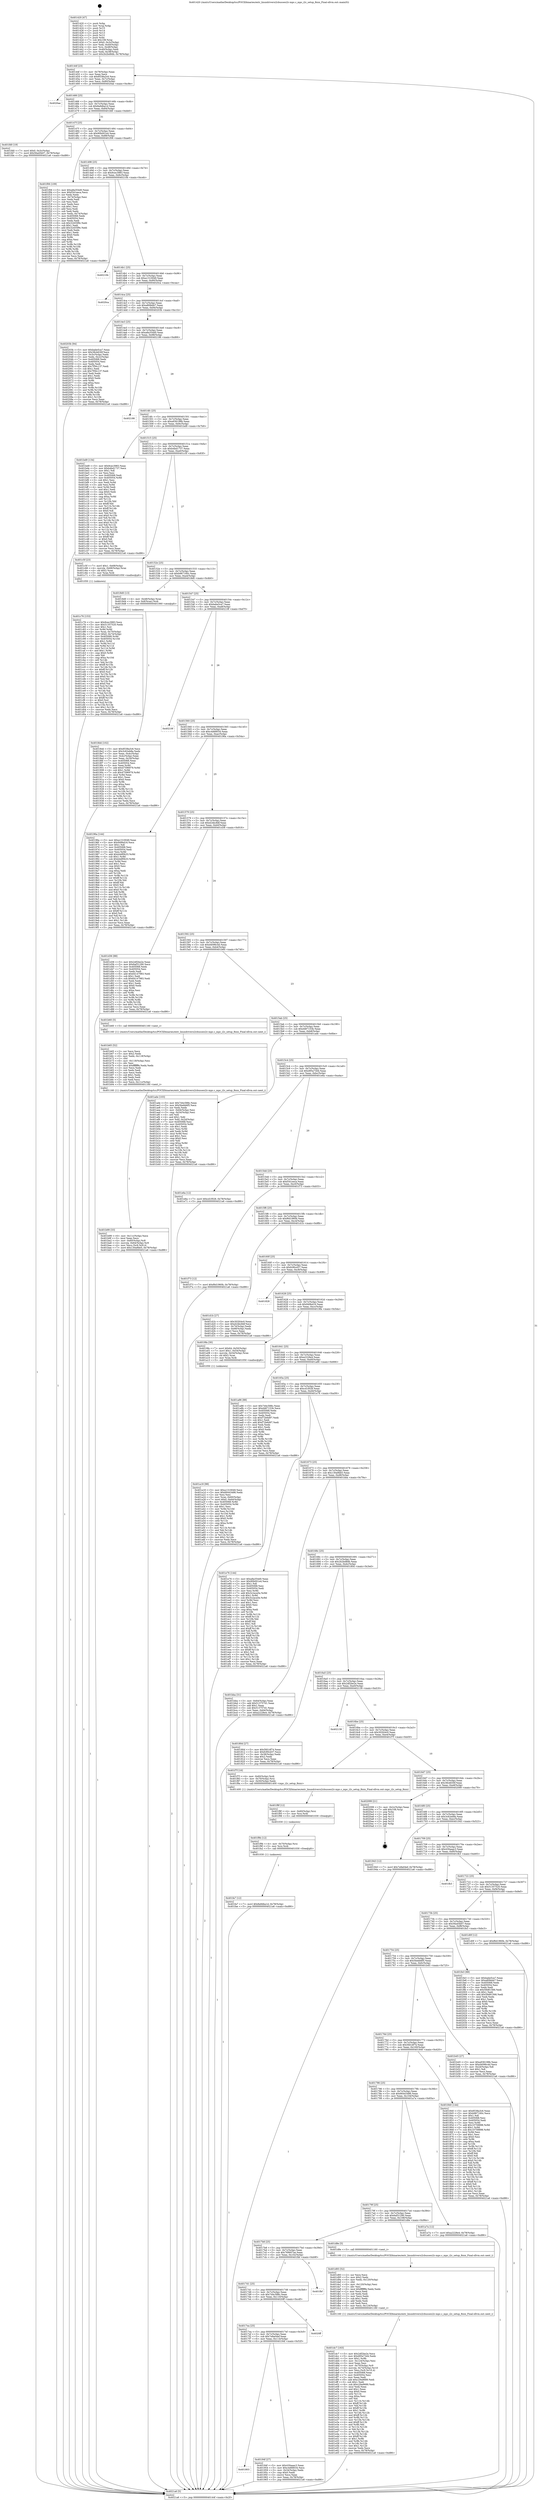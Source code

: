 digraph "0x401420" {
  label = "0x401420 (/mnt/c/Users/mathe/Desktop/tcc/POCII/binaries/extr_linuxdriversi2cbussesi2c-mpc.c_mpc_i2c_setup_8xxx_Final-ollvm.out::main(0))"
  labelloc = "t"
  node[shape=record]

  Entry [label="",width=0.3,height=0.3,shape=circle,fillcolor=black,style=filled]
  "0x40144f" [label="{
     0x40144f [23]\l
     | [instrs]\l
     &nbsp;&nbsp;0x40144f \<+3\>: mov -0x78(%rbp),%eax\l
     &nbsp;&nbsp;0x401452 \<+2\>: mov %eax,%ecx\l
     &nbsp;&nbsp;0x401454 \<+6\>: sub $0x8538a3c6,%ecx\l
     &nbsp;&nbsp;0x40145a \<+3\>: mov %eax,-0x7c(%rbp)\l
     &nbsp;&nbsp;0x40145d \<+3\>: mov %ecx,-0x80(%rbp)\l
     &nbsp;&nbsp;0x401460 \<+6\>: je 00000000004020ae \<main+0xc8e\>\l
  }"]
  "0x4020ae" [label="{
     0x4020ae\l
  }", style=dashed]
  "0x401466" [label="{
     0x401466 [25]\l
     | [instrs]\l
     &nbsp;&nbsp;0x401466 \<+5\>: jmp 000000000040146b \<main+0x4b\>\l
     &nbsp;&nbsp;0x40146b \<+3\>: mov -0x7c(%rbp),%eax\l
     &nbsp;&nbsp;0x40146e \<+5\>: sub $0x8a9dba1d,%eax\l
     &nbsp;&nbsp;0x401473 \<+6\>: mov %eax,-0x84(%rbp)\l
     &nbsp;&nbsp;0x401479 \<+6\>: je 0000000000401fd0 \<main+0xbb0\>\l
  }"]
  Exit [label="",width=0.3,height=0.3,shape=circle,fillcolor=black,style=filled,peripheries=2]
  "0x401fd0" [label="{
     0x401fd0 [19]\l
     | [instrs]\l
     &nbsp;&nbsp;0x401fd0 \<+7\>: movl $0x0,-0x3c(%rbp)\l
     &nbsp;&nbsp;0x401fd7 \<+7\>: movl $0x56a45b07,-0x78(%rbp)\l
     &nbsp;&nbsp;0x401fde \<+5\>: jmp 00000000004021a6 \<main+0xd86\>\l
  }"]
  "0x40147f" [label="{
     0x40147f [25]\l
     | [instrs]\l
     &nbsp;&nbsp;0x40147f \<+5\>: jmp 0000000000401484 \<main+0x64\>\l
     &nbsp;&nbsp;0x401484 \<+3\>: mov -0x7c(%rbp),%eax\l
     &nbsp;&nbsp;0x401487 \<+5\>: sub $0x90b001e4,%eax\l
     &nbsp;&nbsp;0x40148c \<+6\>: mov %eax,-0x88(%rbp)\l
     &nbsp;&nbsp;0x401492 \<+6\>: je 0000000000401f06 \<main+0xae6\>\l
  }"]
  "0x401fa7" [label="{
     0x401fa7 [12]\l
     | [instrs]\l
     &nbsp;&nbsp;0x401fa7 \<+7\>: movl $0x8a9dba1d,-0x78(%rbp)\l
     &nbsp;&nbsp;0x401fae \<+5\>: jmp 00000000004021a6 \<main+0xd86\>\l
  }"]
  "0x401f06" [label="{
     0x401f06 [109]\l
     | [instrs]\l
     &nbsp;&nbsp;0x401f06 \<+5\>: mov $0xa8a354d0,%eax\l
     &nbsp;&nbsp;0x401f0b \<+5\>: mov $0xf341eeca,%ecx\l
     &nbsp;&nbsp;0x401f10 \<+2\>: xor %edx,%edx\l
     &nbsp;&nbsp;0x401f12 \<+3\>: mov -0x74(%rbp),%esi\l
     &nbsp;&nbsp;0x401f15 \<+2\>: mov %edx,%edi\l
     &nbsp;&nbsp;0x401f17 \<+2\>: sub %esi,%edi\l
     &nbsp;&nbsp;0x401f19 \<+2\>: mov %edx,%esi\l
     &nbsp;&nbsp;0x401f1b \<+3\>: sub $0x1,%esi\l
     &nbsp;&nbsp;0x401f1e \<+2\>: add %esi,%edi\l
     &nbsp;&nbsp;0x401f20 \<+2\>: sub %edi,%edx\l
     &nbsp;&nbsp;0x401f22 \<+3\>: mov %edx,-0x74(%rbp)\l
     &nbsp;&nbsp;0x401f25 \<+7\>: mov 0x405068,%edx\l
     &nbsp;&nbsp;0x401f2c \<+7\>: mov 0x405054,%esi\l
     &nbsp;&nbsp;0x401f33 \<+2\>: mov %edx,%edi\l
     &nbsp;&nbsp;0x401f35 \<+6\>: sub $0x32455f9c,%edi\l
     &nbsp;&nbsp;0x401f3b \<+3\>: sub $0x1,%edi\l
     &nbsp;&nbsp;0x401f3e \<+6\>: add $0x32455f9c,%edi\l
     &nbsp;&nbsp;0x401f44 \<+3\>: imul %edi,%edx\l
     &nbsp;&nbsp;0x401f47 \<+3\>: and $0x1,%edx\l
     &nbsp;&nbsp;0x401f4a \<+3\>: cmp $0x0,%edx\l
     &nbsp;&nbsp;0x401f4d \<+4\>: sete %r8b\l
     &nbsp;&nbsp;0x401f51 \<+3\>: cmp $0xa,%esi\l
     &nbsp;&nbsp;0x401f54 \<+4\>: setl %r9b\l
     &nbsp;&nbsp;0x401f58 \<+3\>: mov %r8b,%r10b\l
     &nbsp;&nbsp;0x401f5b \<+3\>: and %r9b,%r10b\l
     &nbsp;&nbsp;0x401f5e \<+3\>: xor %r9b,%r8b\l
     &nbsp;&nbsp;0x401f61 \<+3\>: or %r8b,%r10b\l
     &nbsp;&nbsp;0x401f64 \<+4\>: test $0x1,%r10b\l
     &nbsp;&nbsp;0x401f68 \<+3\>: cmovne %ecx,%eax\l
     &nbsp;&nbsp;0x401f6b \<+3\>: mov %eax,-0x78(%rbp)\l
     &nbsp;&nbsp;0x401f6e \<+5\>: jmp 00000000004021a6 \<main+0xd86\>\l
  }"]
  "0x401498" [label="{
     0x401498 [25]\l
     | [instrs]\l
     &nbsp;&nbsp;0x401498 \<+5\>: jmp 000000000040149d \<main+0x7d\>\l
     &nbsp;&nbsp;0x40149d \<+3\>: mov -0x7c(%rbp),%eax\l
     &nbsp;&nbsp;0x4014a0 \<+5\>: sub $0x9cec3983,%eax\l
     &nbsp;&nbsp;0x4014a5 \<+6\>: mov %eax,-0x8c(%rbp)\l
     &nbsp;&nbsp;0x4014ab \<+6\>: je 000000000040210b \<main+0xceb\>\l
  }"]
  "0x401f9b" [label="{
     0x401f9b [12]\l
     | [instrs]\l
     &nbsp;&nbsp;0x401f9b \<+4\>: mov -0x70(%rbp),%rsi\l
     &nbsp;&nbsp;0x401f9f \<+3\>: mov %rsi,%rdi\l
     &nbsp;&nbsp;0x401fa2 \<+5\>: call 0000000000401030 \<free@plt\>\l
     | [calls]\l
     &nbsp;&nbsp;0x401030 \{1\} (unknown)\l
  }"]
  "0x40210b" [label="{
     0x40210b\l
  }", style=dashed]
  "0x4014b1" [label="{
     0x4014b1 [25]\l
     | [instrs]\l
     &nbsp;&nbsp;0x4014b1 \<+5\>: jmp 00000000004014b6 \<main+0x96\>\l
     &nbsp;&nbsp;0x4014b6 \<+3\>: mov -0x7c(%rbp),%eax\l
     &nbsp;&nbsp;0x4014b9 \<+5\>: sub $0xa1310049,%eax\l
     &nbsp;&nbsp;0x4014be \<+6\>: mov %eax,-0x90(%rbp)\l
     &nbsp;&nbsp;0x4014c4 \<+6\>: je 00000000004020ca \<main+0xcaa\>\l
  }"]
  "0x401f8f" [label="{
     0x401f8f [12]\l
     | [instrs]\l
     &nbsp;&nbsp;0x401f8f \<+4\>: mov -0x60(%rbp),%rsi\l
     &nbsp;&nbsp;0x401f93 \<+3\>: mov %rsi,%rdi\l
     &nbsp;&nbsp;0x401f96 \<+5\>: call 0000000000401030 \<free@plt\>\l
     | [calls]\l
     &nbsp;&nbsp;0x401030 \{1\} (unknown)\l
  }"]
  "0x4020ca" [label="{
     0x4020ca\l
  }", style=dashed]
  "0x4014ca" [label="{
     0x4014ca [25]\l
     | [instrs]\l
     &nbsp;&nbsp;0x4014ca \<+5\>: jmp 00000000004014cf \<main+0xaf\>\l
     &nbsp;&nbsp;0x4014cf \<+3\>: mov -0x7c(%rbp),%eax\l
     &nbsp;&nbsp;0x4014d2 \<+5\>: sub $0xa80febb7,%eax\l
     &nbsp;&nbsp;0x4014d7 \<+6\>: mov %eax,-0x94(%rbp)\l
     &nbsp;&nbsp;0x4014dd \<+6\>: je 000000000040203b \<main+0xc1b\>\l
  }"]
  "0x401dc7" [label="{
     0x401dc7 [163]\l
     | [instrs]\l
     &nbsp;&nbsp;0x401dc7 \<+5\>: mov $0x2df2be2e,%ecx\l
     &nbsp;&nbsp;0x401dcc \<+5\>: mov $0xd95a73d4,%edx\l
     &nbsp;&nbsp;0x401dd1 \<+3\>: mov $0x1,%r8b\l
     &nbsp;&nbsp;0x401dd4 \<+6\>: mov -0x124(%rbp),%esi\l
     &nbsp;&nbsp;0x401dda \<+3\>: imul %eax,%esi\l
     &nbsp;&nbsp;0x401ddd \<+4\>: mov -0x70(%rbp),%r9\l
     &nbsp;&nbsp;0x401de1 \<+4\>: movslq -0x74(%rbp),%r10\l
     &nbsp;&nbsp;0x401de5 \<+4\>: mov %esi,(%r9,%r10,4)\l
     &nbsp;&nbsp;0x401de9 \<+7\>: mov 0x405068,%eax\l
     &nbsp;&nbsp;0x401df0 \<+7\>: mov 0x405054,%esi\l
     &nbsp;&nbsp;0x401df7 \<+2\>: mov %eax,%edi\l
     &nbsp;&nbsp;0x401df9 \<+6\>: add $0xc29a9689,%edi\l
     &nbsp;&nbsp;0x401dff \<+3\>: sub $0x1,%edi\l
     &nbsp;&nbsp;0x401e02 \<+6\>: sub $0xc29a9689,%edi\l
     &nbsp;&nbsp;0x401e08 \<+3\>: imul %edi,%eax\l
     &nbsp;&nbsp;0x401e0b \<+3\>: and $0x1,%eax\l
     &nbsp;&nbsp;0x401e0e \<+3\>: cmp $0x0,%eax\l
     &nbsp;&nbsp;0x401e11 \<+4\>: sete %r11b\l
     &nbsp;&nbsp;0x401e15 \<+3\>: cmp $0xa,%esi\l
     &nbsp;&nbsp;0x401e18 \<+3\>: setl %bl\l
     &nbsp;&nbsp;0x401e1b \<+3\>: mov %r11b,%r14b\l
     &nbsp;&nbsp;0x401e1e \<+4\>: xor $0xff,%r14b\l
     &nbsp;&nbsp;0x401e22 \<+3\>: mov %bl,%r15b\l
     &nbsp;&nbsp;0x401e25 \<+4\>: xor $0xff,%r15b\l
     &nbsp;&nbsp;0x401e29 \<+4\>: xor $0x1,%r8b\l
     &nbsp;&nbsp;0x401e2d \<+3\>: mov %r14b,%r12b\l
     &nbsp;&nbsp;0x401e30 \<+4\>: and $0xff,%r12b\l
     &nbsp;&nbsp;0x401e34 \<+3\>: and %r8b,%r11b\l
     &nbsp;&nbsp;0x401e37 \<+3\>: mov %r15b,%r13b\l
     &nbsp;&nbsp;0x401e3a \<+4\>: and $0xff,%r13b\l
     &nbsp;&nbsp;0x401e3e \<+3\>: and %r8b,%bl\l
     &nbsp;&nbsp;0x401e41 \<+3\>: or %r11b,%r12b\l
     &nbsp;&nbsp;0x401e44 \<+3\>: or %bl,%r13b\l
     &nbsp;&nbsp;0x401e47 \<+3\>: xor %r13b,%r12b\l
     &nbsp;&nbsp;0x401e4a \<+3\>: or %r15b,%r14b\l
     &nbsp;&nbsp;0x401e4d \<+4\>: xor $0xff,%r14b\l
     &nbsp;&nbsp;0x401e51 \<+4\>: or $0x1,%r8b\l
     &nbsp;&nbsp;0x401e55 \<+3\>: and %r8b,%r14b\l
     &nbsp;&nbsp;0x401e58 \<+3\>: or %r14b,%r12b\l
     &nbsp;&nbsp;0x401e5b \<+4\>: test $0x1,%r12b\l
     &nbsp;&nbsp;0x401e5f \<+3\>: cmovne %edx,%ecx\l
     &nbsp;&nbsp;0x401e62 \<+3\>: mov %ecx,-0x78(%rbp)\l
     &nbsp;&nbsp;0x401e65 \<+5\>: jmp 00000000004021a6 \<main+0xd86\>\l
  }"]
  "0x40203b" [label="{
     0x40203b [94]\l
     | [instrs]\l
     &nbsp;&nbsp;0x40203b \<+5\>: mov $0xbabe5ca7,%eax\l
     &nbsp;&nbsp;0x402040 \<+5\>: mov $0x38cb630f,%ecx\l
     &nbsp;&nbsp;0x402045 \<+3\>: mov -0x3c(%rbp),%edx\l
     &nbsp;&nbsp;0x402048 \<+3\>: mov %edx,-0x2c(%rbp)\l
     &nbsp;&nbsp;0x40204b \<+7\>: mov 0x405068,%edx\l
     &nbsp;&nbsp;0x402052 \<+7\>: mov 0x405054,%esi\l
     &nbsp;&nbsp;0x402059 \<+2\>: mov %edx,%edi\l
     &nbsp;&nbsp;0x40205b \<+6\>: add $0x7f56c137,%edi\l
     &nbsp;&nbsp;0x402061 \<+3\>: sub $0x1,%edi\l
     &nbsp;&nbsp;0x402064 \<+6\>: sub $0x7f56c137,%edi\l
     &nbsp;&nbsp;0x40206a \<+3\>: imul %edi,%edx\l
     &nbsp;&nbsp;0x40206d \<+3\>: and $0x1,%edx\l
     &nbsp;&nbsp;0x402070 \<+3\>: cmp $0x0,%edx\l
     &nbsp;&nbsp;0x402073 \<+4\>: sete %r8b\l
     &nbsp;&nbsp;0x402077 \<+3\>: cmp $0xa,%esi\l
     &nbsp;&nbsp;0x40207a \<+4\>: setl %r9b\l
     &nbsp;&nbsp;0x40207e \<+3\>: mov %r8b,%r10b\l
     &nbsp;&nbsp;0x402081 \<+3\>: and %r9b,%r10b\l
     &nbsp;&nbsp;0x402084 \<+3\>: xor %r9b,%r8b\l
     &nbsp;&nbsp;0x402087 \<+3\>: or %r8b,%r10b\l
     &nbsp;&nbsp;0x40208a \<+4\>: test $0x1,%r10b\l
     &nbsp;&nbsp;0x40208e \<+3\>: cmovne %ecx,%eax\l
     &nbsp;&nbsp;0x402091 \<+3\>: mov %eax,-0x78(%rbp)\l
     &nbsp;&nbsp;0x402094 \<+5\>: jmp 00000000004021a6 \<main+0xd86\>\l
  }"]
  "0x4014e3" [label="{
     0x4014e3 [25]\l
     | [instrs]\l
     &nbsp;&nbsp;0x4014e3 \<+5\>: jmp 00000000004014e8 \<main+0xc8\>\l
     &nbsp;&nbsp;0x4014e8 \<+3\>: mov -0x7c(%rbp),%eax\l
     &nbsp;&nbsp;0x4014eb \<+5\>: sub $0xa8a354d0,%eax\l
     &nbsp;&nbsp;0x4014f0 \<+6\>: mov %eax,-0x98(%rbp)\l
     &nbsp;&nbsp;0x4014f6 \<+6\>: je 0000000000402186 \<main+0xd66\>\l
  }"]
  "0x401d93" [label="{
     0x401d93 [52]\l
     | [instrs]\l
     &nbsp;&nbsp;0x401d93 \<+2\>: xor %ecx,%ecx\l
     &nbsp;&nbsp;0x401d95 \<+5\>: mov $0x2,%edx\l
     &nbsp;&nbsp;0x401d9a \<+6\>: mov %edx,-0x120(%rbp)\l
     &nbsp;&nbsp;0x401da0 \<+1\>: cltd\l
     &nbsp;&nbsp;0x401da1 \<+6\>: mov -0x120(%rbp),%esi\l
     &nbsp;&nbsp;0x401da7 \<+2\>: idiv %esi\l
     &nbsp;&nbsp;0x401da9 \<+6\>: imul $0xfffffffe,%edx,%edx\l
     &nbsp;&nbsp;0x401daf \<+2\>: mov %ecx,%edi\l
     &nbsp;&nbsp;0x401db1 \<+2\>: sub %edx,%edi\l
     &nbsp;&nbsp;0x401db3 \<+2\>: mov %ecx,%edx\l
     &nbsp;&nbsp;0x401db5 \<+3\>: sub $0x1,%edx\l
     &nbsp;&nbsp;0x401db8 \<+2\>: add %edx,%edi\l
     &nbsp;&nbsp;0x401dba \<+2\>: sub %edi,%ecx\l
     &nbsp;&nbsp;0x401dbc \<+6\>: mov %ecx,-0x124(%rbp)\l
     &nbsp;&nbsp;0x401dc2 \<+5\>: call 0000000000401160 \<next_i\>\l
     | [calls]\l
     &nbsp;&nbsp;0x401160 \{1\} (/mnt/c/Users/mathe/Desktop/tcc/POCII/binaries/extr_linuxdriversi2cbussesi2c-mpc.c_mpc_i2c_setup_8xxx_Final-ollvm.out::next_i)\l
  }"]
  "0x402186" [label="{
     0x402186\l
  }", style=dashed]
  "0x4014fc" [label="{
     0x4014fc [25]\l
     | [instrs]\l
     &nbsp;&nbsp;0x4014fc \<+5\>: jmp 0000000000401501 \<main+0xe1\>\l
     &nbsp;&nbsp;0x401501 \<+3\>: mov -0x7c(%rbp),%eax\l
     &nbsp;&nbsp;0x401504 \<+5\>: sub $0xa936198b,%eax\l
     &nbsp;&nbsp;0x401509 \<+6\>: mov %eax,-0x9c(%rbp)\l
     &nbsp;&nbsp;0x40150f \<+6\>: je 0000000000401bd9 \<main+0x7b9\>\l
  }"]
  "0x401c76" [label="{
     0x401c76 [153]\l
     | [instrs]\l
     &nbsp;&nbsp;0x401c76 \<+5\>: mov $0x9cec3983,%ecx\l
     &nbsp;&nbsp;0x401c7b \<+5\>: mov $0x51357520,%edx\l
     &nbsp;&nbsp;0x401c80 \<+3\>: mov $0x1,%sil\l
     &nbsp;&nbsp;0x401c83 \<+3\>: xor %r8d,%r8d\l
     &nbsp;&nbsp;0x401c86 \<+4\>: mov %rax,-0x70(%rbp)\l
     &nbsp;&nbsp;0x401c8a \<+7\>: movl $0x0,-0x74(%rbp)\l
     &nbsp;&nbsp;0x401c91 \<+8\>: mov 0x405068,%r9d\l
     &nbsp;&nbsp;0x401c99 \<+8\>: mov 0x405054,%r10d\l
     &nbsp;&nbsp;0x401ca1 \<+4\>: sub $0x1,%r8d\l
     &nbsp;&nbsp;0x401ca5 \<+3\>: mov %r9d,%r11d\l
     &nbsp;&nbsp;0x401ca8 \<+3\>: add %r8d,%r11d\l
     &nbsp;&nbsp;0x401cab \<+4\>: imul %r11d,%r9d\l
     &nbsp;&nbsp;0x401caf \<+4\>: and $0x1,%r9d\l
     &nbsp;&nbsp;0x401cb3 \<+4\>: cmp $0x0,%r9d\l
     &nbsp;&nbsp;0x401cb7 \<+3\>: sete %bl\l
     &nbsp;&nbsp;0x401cba \<+4\>: cmp $0xa,%r10d\l
     &nbsp;&nbsp;0x401cbe \<+4\>: setl %r14b\l
     &nbsp;&nbsp;0x401cc2 \<+3\>: mov %bl,%r15b\l
     &nbsp;&nbsp;0x401cc5 \<+4\>: xor $0xff,%r15b\l
     &nbsp;&nbsp;0x401cc9 \<+3\>: mov %r14b,%r12b\l
     &nbsp;&nbsp;0x401ccc \<+4\>: xor $0xff,%r12b\l
     &nbsp;&nbsp;0x401cd0 \<+4\>: xor $0x0,%sil\l
     &nbsp;&nbsp;0x401cd4 \<+3\>: mov %r15b,%r13b\l
     &nbsp;&nbsp;0x401cd7 \<+4\>: and $0x0,%r13b\l
     &nbsp;&nbsp;0x401cdb \<+3\>: and %sil,%bl\l
     &nbsp;&nbsp;0x401cde \<+3\>: mov %r12b,%al\l
     &nbsp;&nbsp;0x401ce1 \<+2\>: and $0x0,%al\l
     &nbsp;&nbsp;0x401ce3 \<+3\>: and %sil,%r14b\l
     &nbsp;&nbsp;0x401ce6 \<+3\>: or %bl,%r13b\l
     &nbsp;&nbsp;0x401ce9 \<+3\>: or %r14b,%al\l
     &nbsp;&nbsp;0x401cec \<+3\>: xor %al,%r13b\l
     &nbsp;&nbsp;0x401cef \<+3\>: or %r12b,%r15b\l
     &nbsp;&nbsp;0x401cf2 \<+4\>: xor $0xff,%r15b\l
     &nbsp;&nbsp;0x401cf6 \<+4\>: or $0x0,%sil\l
     &nbsp;&nbsp;0x401cfa \<+3\>: and %sil,%r15b\l
     &nbsp;&nbsp;0x401cfd \<+3\>: or %r15b,%r13b\l
     &nbsp;&nbsp;0x401d00 \<+4\>: test $0x1,%r13b\l
     &nbsp;&nbsp;0x401d04 \<+3\>: cmovne %edx,%ecx\l
     &nbsp;&nbsp;0x401d07 \<+3\>: mov %ecx,-0x78(%rbp)\l
     &nbsp;&nbsp;0x401d0a \<+5\>: jmp 00000000004021a6 \<main+0xd86\>\l
  }"]
  "0x401bd9" [label="{
     0x401bd9 [134]\l
     | [instrs]\l
     &nbsp;&nbsp;0x401bd9 \<+5\>: mov $0x9cec3983,%eax\l
     &nbsp;&nbsp;0x401bde \<+5\>: mov $0xb4bd1737,%ecx\l
     &nbsp;&nbsp;0x401be3 \<+2\>: mov $0x1,%dl\l
     &nbsp;&nbsp;0x401be5 \<+2\>: xor %esi,%esi\l
     &nbsp;&nbsp;0x401be7 \<+7\>: mov 0x405068,%edi\l
     &nbsp;&nbsp;0x401bee \<+8\>: mov 0x405054,%r8d\l
     &nbsp;&nbsp;0x401bf6 \<+3\>: sub $0x1,%esi\l
     &nbsp;&nbsp;0x401bf9 \<+3\>: mov %edi,%r9d\l
     &nbsp;&nbsp;0x401bfc \<+3\>: add %esi,%r9d\l
     &nbsp;&nbsp;0x401bff \<+4\>: imul %r9d,%edi\l
     &nbsp;&nbsp;0x401c03 \<+3\>: and $0x1,%edi\l
     &nbsp;&nbsp;0x401c06 \<+3\>: cmp $0x0,%edi\l
     &nbsp;&nbsp;0x401c09 \<+4\>: sete %r10b\l
     &nbsp;&nbsp;0x401c0d \<+4\>: cmp $0xa,%r8d\l
     &nbsp;&nbsp;0x401c11 \<+4\>: setl %r11b\l
     &nbsp;&nbsp;0x401c15 \<+3\>: mov %r10b,%bl\l
     &nbsp;&nbsp;0x401c18 \<+3\>: xor $0xff,%bl\l
     &nbsp;&nbsp;0x401c1b \<+3\>: mov %r11b,%r14b\l
     &nbsp;&nbsp;0x401c1e \<+4\>: xor $0xff,%r14b\l
     &nbsp;&nbsp;0x401c22 \<+3\>: xor $0x0,%dl\l
     &nbsp;&nbsp;0x401c25 \<+3\>: mov %bl,%r15b\l
     &nbsp;&nbsp;0x401c28 \<+4\>: and $0x0,%r15b\l
     &nbsp;&nbsp;0x401c2c \<+3\>: and %dl,%r10b\l
     &nbsp;&nbsp;0x401c2f \<+3\>: mov %r14b,%r12b\l
     &nbsp;&nbsp;0x401c32 \<+4\>: and $0x0,%r12b\l
     &nbsp;&nbsp;0x401c36 \<+3\>: and %dl,%r11b\l
     &nbsp;&nbsp;0x401c39 \<+3\>: or %r10b,%r15b\l
     &nbsp;&nbsp;0x401c3c \<+3\>: or %r11b,%r12b\l
     &nbsp;&nbsp;0x401c3f \<+3\>: xor %r12b,%r15b\l
     &nbsp;&nbsp;0x401c42 \<+3\>: or %r14b,%bl\l
     &nbsp;&nbsp;0x401c45 \<+3\>: xor $0xff,%bl\l
     &nbsp;&nbsp;0x401c48 \<+3\>: or $0x0,%dl\l
     &nbsp;&nbsp;0x401c4b \<+2\>: and %dl,%bl\l
     &nbsp;&nbsp;0x401c4d \<+3\>: or %bl,%r15b\l
     &nbsp;&nbsp;0x401c50 \<+4\>: test $0x1,%r15b\l
     &nbsp;&nbsp;0x401c54 \<+3\>: cmovne %ecx,%eax\l
     &nbsp;&nbsp;0x401c57 \<+3\>: mov %eax,-0x78(%rbp)\l
     &nbsp;&nbsp;0x401c5a \<+5\>: jmp 00000000004021a6 \<main+0xd86\>\l
  }"]
  "0x401515" [label="{
     0x401515 [25]\l
     | [instrs]\l
     &nbsp;&nbsp;0x401515 \<+5\>: jmp 000000000040151a \<main+0xfa\>\l
     &nbsp;&nbsp;0x40151a \<+3\>: mov -0x7c(%rbp),%eax\l
     &nbsp;&nbsp;0x40151d \<+5\>: sub $0xb4bd1737,%eax\l
     &nbsp;&nbsp;0x401522 \<+6\>: mov %eax,-0xa0(%rbp)\l
     &nbsp;&nbsp;0x401528 \<+6\>: je 0000000000401c5f \<main+0x83f\>\l
  }"]
  "0x401b99" [label="{
     0x401b99 [33]\l
     | [instrs]\l
     &nbsp;&nbsp;0x401b99 \<+6\>: mov -0x11c(%rbp),%ecx\l
     &nbsp;&nbsp;0x401b9f \<+3\>: imul %eax,%ecx\l
     &nbsp;&nbsp;0x401ba2 \<+4\>: mov -0x60(%rbp),%r8\l
     &nbsp;&nbsp;0x401ba6 \<+4\>: movslq -0x64(%rbp),%r9\l
     &nbsp;&nbsp;0x401baa \<+4\>: mov %ecx,(%r8,%r9,4)\l
     &nbsp;&nbsp;0x401bae \<+7\>: movl $0x130a9bb5,-0x78(%rbp)\l
     &nbsp;&nbsp;0x401bb5 \<+5\>: jmp 00000000004021a6 \<main+0xd86\>\l
  }"]
  "0x401c5f" [label="{
     0x401c5f [23]\l
     | [instrs]\l
     &nbsp;&nbsp;0x401c5f \<+7\>: movl $0x1,-0x68(%rbp)\l
     &nbsp;&nbsp;0x401c66 \<+4\>: movslq -0x68(%rbp),%rax\l
     &nbsp;&nbsp;0x401c6a \<+4\>: shl $0x2,%rax\l
     &nbsp;&nbsp;0x401c6e \<+3\>: mov %rax,%rdi\l
     &nbsp;&nbsp;0x401c71 \<+5\>: call 0000000000401050 \<malloc@plt\>\l
     | [calls]\l
     &nbsp;&nbsp;0x401050 \{1\} (unknown)\l
  }"]
  "0x40152e" [label="{
     0x40152e [25]\l
     | [instrs]\l
     &nbsp;&nbsp;0x40152e \<+5\>: jmp 0000000000401533 \<main+0x113\>\l
     &nbsp;&nbsp;0x401533 \<+3\>: mov -0x7c(%rbp),%eax\l
     &nbsp;&nbsp;0x401536 \<+5\>: sub $0xb967160c,%eax\l
     &nbsp;&nbsp;0x40153b \<+6\>: mov %eax,-0xa4(%rbp)\l
     &nbsp;&nbsp;0x401541 \<+6\>: je 00000000004018d0 \<main+0x4b0\>\l
  }"]
  "0x401b65" [label="{
     0x401b65 [52]\l
     | [instrs]\l
     &nbsp;&nbsp;0x401b65 \<+2\>: xor %ecx,%ecx\l
     &nbsp;&nbsp;0x401b67 \<+5\>: mov $0x2,%edx\l
     &nbsp;&nbsp;0x401b6c \<+6\>: mov %edx,-0x118(%rbp)\l
     &nbsp;&nbsp;0x401b72 \<+1\>: cltd\l
     &nbsp;&nbsp;0x401b73 \<+6\>: mov -0x118(%rbp),%esi\l
     &nbsp;&nbsp;0x401b79 \<+2\>: idiv %esi\l
     &nbsp;&nbsp;0x401b7b \<+6\>: imul $0xfffffffe,%edx,%edx\l
     &nbsp;&nbsp;0x401b81 \<+2\>: mov %ecx,%edi\l
     &nbsp;&nbsp;0x401b83 \<+2\>: sub %edx,%edi\l
     &nbsp;&nbsp;0x401b85 \<+2\>: mov %ecx,%edx\l
     &nbsp;&nbsp;0x401b87 \<+3\>: sub $0x1,%edx\l
     &nbsp;&nbsp;0x401b8a \<+2\>: add %edx,%edi\l
     &nbsp;&nbsp;0x401b8c \<+2\>: sub %edi,%ecx\l
     &nbsp;&nbsp;0x401b8e \<+6\>: mov %ecx,-0x11c(%rbp)\l
     &nbsp;&nbsp;0x401b94 \<+5\>: call 0000000000401160 \<next_i\>\l
     | [calls]\l
     &nbsp;&nbsp;0x401160 \{1\} (/mnt/c/Users/mathe/Desktop/tcc/POCII/binaries/extr_linuxdriversi2cbussesi2c-mpc.c_mpc_i2c_setup_8xxx_Final-ollvm.out::next_i)\l
  }"]
  "0x4018d0" [label="{
     0x4018d0 [13]\l
     | [instrs]\l
     &nbsp;&nbsp;0x4018d0 \<+4\>: mov -0x48(%rbp),%rax\l
     &nbsp;&nbsp;0x4018d4 \<+4\>: mov 0x8(%rax),%rdi\l
     &nbsp;&nbsp;0x4018d8 \<+5\>: call 0000000000401060 \<atoi@plt\>\l
     | [calls]\l
     &nbsp;&nbsp;0x401060 \{1\} (unknown)\l
  }"]
  "0x401547" [label="{
     0x401547 [25]\l
     | [instrs]\l
     &nbsp;&nbsp;0x401547 \<+5\>: jmp 000000000040154c \<main+0x12c\>\l
     &nbsp;&nbsp;0x40154c \<+3\>: mov -0x7c(%rbp),%eax\l
     &nbsp;&nbsp;0x40154f \<+5\>: sub $0xbabe5ca7,%eax\l
     &nbsp;&nbsp;0x401554 \<+6\>: mov %eax,-0xa8(%rbp)\l
     &nbsp;&nbsp;0x40155a \<+6\>: je 000000000040219f \<main+0xd7f\>\l
  }"]
  "0x401a18" [label="{
     0x401a18 [98]\l
     | [instrs]\l
     &nbsp;&nbsp;0x401a18 \<+5\>: mov $0xa1310049,%ecx\l
     &nbsp;&nbsp;0x401a1d \<+5\>: mov $0x66443486,%edx\l
     &nbsp;&nbsp;0x401a22 \<+2\>: xor %esi,%esi\l
     &nbsp;&nbsp;0x401a24 \<+4\>: mov %rax,-0x60(%rbp)\l
     &nbsp;&nbsp;0x401a28 \<+7\>: movl $0x0,-0x64(%rbp)\l
     &nbsp;&nbsp;0x401a2f \<+8\>: mov 0x405068,%r8d\l
     &nbsp;&nbsp;0x401a37 \<+8\>: mov 0x405054,%r9d\l
     &nbsp;&nbsp;0x401a3f \<+3\>: sub $0x1,%esi\l
     &nbsp;&nbsp;0x401a42 \<+3\>: mov %r8d,%r10d\l
     &nbsp;&nbsp;0x401a45 \<+3\>: add %esi,%r10d\l
     &nbsp;&nbsp;0x401a48 \<+4\>: imul %r10d,%r8d\l
     &nbsp;&nbsp;0x401a4c \<+4\>: and $0x1,%r8d\l
     &nbsp;&nbsp;0x401a50 \<+4\>: cmp $0x0,%r8d\l
     &nbsp;&nbsp;0x401a54 \<+4\>: sete %r11b\l
     &nbsp;&nbsp;0x401a58 \<+4\>: cmp $0xa,%r9d\l
     &nbsp;&nbsp;0x401a5c \<+3\>: setl %bl\l
     &nbsp;&nbsp;0x401a5f \<+3\>: mov %r11b,%r14b\l
     &nbsp;&nbsp;0x401a62 \<+3\>: and %bl,%r14b\l
     &nbsp;&nbsp;0x401a65 \<+3\>: xor %bl,%r11b\l
     &nbsp;&nbsp;0x401a68 \<+3\>: or %r11b,%r14b\l
     &nbsp;&nbsp;0x401a6b \<+4\>: test $0x1,%r14b\l
     &nbsp;&nbsp;0x401a6f \<+3\>: cmovne %edx,%ecx\l
     &nbsp;&nbsp;0x401a72 \<+3\>: mov %ecx,-0x78(%rbp)\l
     &nbsp;&nbsp;0x401a75 \<+5\>: jmp 00000000004021a6 \<main+0xd86\>\l
  }"]
  "0x40219f" [label="{
     0x40219f\l
  }", style=dashed]
  "0x401560" [label="{
     0x401560 [25]\l
     | [instrs]\l
     &nbsp;&nbsp;0x401560 \<+5\>: jmp 0000000000401565 \<main+0x145\>\l
     &nbsp;&nbsp;0x401565 \<+3\>: mov -0x7c(%rbp),%eax\l
     &nbsp;&nbsp;0x401568 \<+5\>: sub $0xc4d68034,%eax\l
     &nbsp;&nbsp;0x40156d \<+6\>: mov %eax,-0xac(%rbp)\l
     &nbsp;&nbsp;0x401573 \<+6\>: je 000000000040196a \<main+0x54a\>\l
  }"]
  "0x401803" [label="{
     0x401803\l
  }", style=dashed]
  "0x40196a" [label="{
     0x40196a [144]\l
     | [instrs]\l
     &nbsp;&nbsp;0x40196a \<+5\>: mov $0xa1310049,%eax\l
     &nbsp;&nbsp;0x40196f \<+5\>: mov $0x949bd16,%ecx\l
     &nbsp;&nbsp;0x401974 \<+2\>: mov $0x1,%dl\l
     &nbsp;&nbsp;0x401976 \<+7\>: mov 0x405068,%esi\l
     &nbsp;&nbsp;0x40197d \<+7\>: mov 0x405054,%edi\l
     &nbsp;&nbsp;0x401984 \<+3\>: mov %esi,%r8d\l
     &nbsp;&nbsp;0x401987 \<+7\>: add $0xb4df0b33,%r8d\l
     &nbsp;&nbsp;0x40198e \<+4\>: sub $0x1,%r8d\l
     &nbsp;&nbsp;0x401992 \<+7\>: sub $0xb4df0b33,%r8d\l
     &nbsp;&nbsp;0x401999 \<+4\>: imul %r8d,%esi\l
     &nbsp;&nbsp;0x40199d \<+3\>: and $0x1,%esi\l
     &nbsp;&nbsp;0x4019a0 \<+3\>: cmp $0x0,%esi\l
     &nbsp;&nbsp;0x4019a3 \<+4\>: sete %r9b\l
     &nbsp;&nbsp;0x4019a7 \<+3\>: cmp $0xa,%edi\l
     &nbsp;&nbsp;0x4019aa \<+4\>: setl %r10b\l
     &nbsp;&nbsp;0x4019ae \<+3\>: mov %r9b,%r11b\l
     &nbsp;&nbsp;0x4019b1 \<+4\>: xor $0xff,%r11b\l
     &nbsp;&nbsp;0x4019b5 \<+3\>: mov %r10b,%bl\l
     &nbsp;&nbsp;0x4019b8 \<+3\>: xor $0xff,%bl\l
     &nbsp;&nbsp;0x4019bb \<+3\>: xor $0x0,%dl\l
     &nbsp;&nbsp;0x4019be \<+3\>: mov %r11b,%r14b\l
     &nbsp;&nbsp;0x4019c1 \<+4\>: and $0x0,%r14b\l
     &nbsp;&nbsp;0x4019c5 \<+3\>: and %dl,%r9b\l
     &nbsp;&nbsp;0x4019c8 \<+3\>: mov %bl,%r15b\l
     &nbsp;&nbsp;0x4019cb \<+4\>: and $0x0,%r15b\l
     &nbsp;&nbsp;0x4019cf \<+3\>: and %dl,%r10b\l
     &nbsp;&nbsp;0x4019d2 \<+3\>: or %r9b,%r14b\l
     &nbsp;&nbsp;0x4019d5 \<+3\>: or %r10b,%r15b\l
     &nbsp;&nbsp;0x4019d8 \<+3\>: xor %r15b,%r14b\l
     &nbsp;&nbsp;0x4019db \<+3\>: or %bl,%r11b\l
     &nbsp;&nbsp;0x4019de \<+4\>: xor $0xff,%r11b\l
     &nbsp;&nbsp;0x4019e2 \<+3\>: or $0x0,%dl\l
     &nbsp;&nbsp;0x4019e5 \<+3\>: and %dl,%r11b\l
     &nbsp;&nbsp;0x4019e8 \<+3\>: or %r11b,%r14b\l
     &nbsp;&nbsp;0x4019eb \<+4\>: test $0x1,%r14b\l
     &nbsp;&nbsp;0x4019ef \<+3\>: cmovne %ecx,%eax\l
     &nbsp;&nbsp;0x4019f2 \<+3\>: mov %eax,-0x78(%rbp)\l
     &nbsp;&nbsp;0x4019f5 \<+5\>: jmp 00000000004021a6 \<main+0xd86\>\l
  }"]
  "0x401579" [label="{
     0x401579 [25]\l
     | [instrs]\l
     &nbsp;&nbsp;0x401579 \<+5\>: jmp 000000000040157e \<main+0x15e\>\l
     &nbsp;&nbsp;0x40157e \<+3\>: mov -0x7c(%rbp),%eax\l
     &nbsp;&nbsp;0x401581 \<+5\>: sub $0xd24bc8df,%eax\l
     &nbsp;&nbsp;0x401586 \<+6\>: mov %eax,-0xb0(%rbp)\l
     &nbsp;&nbsp;0x40158c \<+6\>: je 0000000000401d36 \<main+0x916\>\l
  }"]
  "0x40194f" [label="{
     0x40194f [27]\l
     | [instrs]\l
     &nbsp;&nbsp;0x40194f \<+5\>: mov $0x430aaac3,%eax\l
     &nbsp;&nbsp;0x401954 \<+5\>: mov $0xc4d68034,%ecx\l
     &nbsp;&nbsp;0x401959 \<+3\>: mov -0x34(%rbp),%edx\l
     &nbsp;&nbsp;0x40195c \<+3\>: cmp $0x0,%edx\l
     &nbsp;&nbsp;0x40195f \<+3\>: cmove %ecx,%eax\l
     &nbsp;&nbsp;0x401962 \<+3\>: mov %eax,-0x78(%rbp)\l
     &nbsp;&nbsp;0x401965 \<+5\>: jmp 00000000004021a6 \<main+0xd86\>\l
  }"]
  "0x401d36" [label="{
     0x401d36 [88]\l
     | [instrs]\l
     &nbsp;&nbsp;0x401d36 \<+5\>: mov $0x2df2be2e,%eax\l
     &nbsp;&nbsp;0x401d3b \<+5\>: mov $0x6af31290,%ecx\l
     &nbsp;&nbsp;0x401d40 \<+7\>: mov 0x405068,%edx\l
     &nbsp;&nbsp;0x401d47 \<+7\>: mov 0x405054,%esi\l
     &nbsp;&nbsp;0x401d4e \<+2\>: mov %edx,%edi\l
     &nbsp;&nbsp;0x401d50 \<+6\>: add $0x64147983,%edi\l
     &nbsp;&nbsp;0x401d56 \<+3\>: sub $0x1,%edi\l
     &nbsp;&nbsp;0x401d59 \<+6\>: sub $0x64147983,%edi\l
     &nbsp;&nbsp;0x401d5f \<+3\>: imul %edi,%edx\l
     &nbsp;&nbsp;0x401d62 \<+3\>: and $0x1,%edx\l
     &nbsp;&nbsp;0x401d65 \<+3\>: cmp $0x0,%edx\l
     &nbsp;&nbsp;0x401d68 \<+4\>: sete %r8b\l
     &nbsp;&nbsp;0x401d6c \<+3\>: cmp $0xa,%esi\l
     &nbsp;&nbsp;0x401d6f \<+4\>: setl %r9b\l
     &nbsp;&nbsp;0x401d73 \<+3\>: mov %r8b,%r10b\l
     &nbsp;&nbsp;0x401d76 \<+3\>: and %r9b,%r10b\l
     &nbsp;&nbsp;0x401d79 \<+3\>: xor %r9b,%r8b\l
     &nbsp;&nbsp;0x401d7c \<+3\>: or %r8b,%r10b\l
     &nbsp;&nbsp;0x401d7f \<+4\>: test $0x1,%r10b\l
     &nbsp;&nbsp;0x401d83 \<+3\>: cmovne %ecx,%eax\l
     &nbsp;&nbsp;0x401d86 \<+3\>: mov %eax,-0x78(%rbp)\l
     &nbsp;&nbsp;0x401d89 \<+5\>: jmp 00000000004021a6 \<main+0xd86\>\l
  }"]
  "0x401592" [label="{
     0x401592 [25]\l
     | [instrs]\l
     &nbsp;&nbsp;0x401592 \<+5\>: jmp 0000000000401597 \<main+0x177\>\l
     &nbsp;&nbsp;0x401597 \<+3\>: mov -0x7c(%rbp),%eax\l
     &nbsp;&nbsp;0x40159a \<+5\>: sub $0xd4096c4d,%eax\l
     &nbsp;&nbsp;0x40159f \<+6\>: mov %eax,-0xb4(%rbp)\l
     &nbsp;&nbsp;0x4015a5 \<+6\>: je 0000000000401b60 \<main+0x740\>\l
  }"]
  "0x4017ea" [label="{
     0x4017ea [25]\l
     | [instrs]\l
     &nbsp;&nbsp;0x4017ea \<+5\>: jmp 00000000004017ef \<main+0x3cf\>\l
     &nbsp;&nbsp;0x4017ef \<+3\>: mov -0x7c(%rbp),%eax\l
     &nbsp;&nbsp;0x4017f2 \<+5\>: sub $0x7e8a04ef,%eax\l
     &nbsp;&nbsp;0x4017f7 \<+6\>: mov %eax,-0x114(%rbp)\l
     &nbsp;&nbsp;0x4017fd \<+6\>: je 000000000040194f \<main+0x52f\>\l
  }"]
  "0x401b60" [label="{
     0x401b60 [5]\l
     | [instrs]\l
     &nbsp;&nbsp;0x401b60 \<+5\>: call 0000000000401160 \<next_i\>\l
     | [calls]\l
     &nbsp;&nbsp;0x401160 \{1\} (/mnt/c/Users/mathe/Desktop/tcc/POCII/binaries/extr_linuxdriversi2cbussesi2c-mpc.c_mpc_i2c_setup_8xxx_Final-ollvm.out::next_i)\l
  }"]
  "0x4015ab" [label="{
     0x4015ab [25]\l
     | [instrs]\l
     &nbsp;&nbsp;0x4015ab \<+5\>: jmp 00000000004015b0 \<main+0x190\>\l
     &nbsp;&nbsp;0x4015b0 \<+3\>: mov -0x7c(%rbp),%eax\l
     &nbsp;&nbsp;0x4015b3 \<+5\>: sub $0xd487153b,%eax\l
     &nbsp;&nbsp;0x4015b8 \<+6\>: mov %eax,-0xb8(%rbp)\l
     &nbsp;&nbsp;0x4015be \<+6\>: je 0000000000401ade \<main+0x6be\>\l
  }"]
  "0x4020ff" [label="{
     0x4020ff\l
  }", style=dashed]
  "0x401ade" [label="{
     0x401ade [103]\l
     | [instrs]\l
     &nbsp;&nbsp;0x401ade \<+5\>: mov $0x7d4c588c,%eax\l
     &nbsp;&nbsp;0x401ae3 \<+5\>: mov $0x5bebb6f5,%ecx\l
     &nbsp;&nbsp;0x401ae8 \<+2\>: xor %edx,%edx\l
     &nbsp;&nbsp;0x401aea \<+3\>: mov -0x64(%rbp),%esi\l
     &nbsp;&nbsp;0x401aed \<+3\>: cmp -0x54(%rbp),%esi\l
     &nbsp;&nbsp;0x401af0 \<+4\>: setl %dil\l
     &nbsp;&nbsp;0x401af4 \<+4\>: and $0x1,%dil\l
     &nbsp;&nbsp;0x401af8 \<+4\>: mov %dil,-0x2d(%rbp)\l
     &nbsp;&nbsp;0x401afc \<+7\>: mov 0x405068,%esi\l
     &nbsp;&nbsp;0x401b03 \<+8\>: mov 0x405054,%r8d\l
     &nbsp;&nbsp;0x401b0b \<+3\>: sub $0x1,%edx\l
     &nbsp;&nbsp;0x401b0e \<+3\>: mov %esi,%r9d\l
     &nbsp;&nbsp;0x401b11 \<+3\>: add %edx,%r9d\l
     &nbsp;&nbsp;0x401b14 \<+4\>: imul %r9d,%esi\l
     &nbsp;&nbsp;0x401b18 \<+3\>: and $0x1,%esi\l
     &nbsp;&nbsp;0x401b1b \<+3\>: cmp $0x0,%esi\l
     &nbsp;&nbsp;0x401b1e \<+4\>: sete %dil\l
     &nbsp;&nbsp;0x401b22 \<+4\>: cmp $0xa,%r8d\l
     &nbsp;&nbsp;0x401b26 \<+4\>: setl %r10b\l
     &nbsp;&nbsp;0x401b2a \<+3\>: mov %dil,%r11b\l
     &nbsp;&nbsp;0x401b2d \<+3\>: and %r10b,%r11b\l
     &nbsp;&nbsp;0x401b30 \<+3\>: xor %r10b,%dil\l
     &nbsp;&nbsp;0x401b33 \<+3\>: or %dil,%r11b\l
     &nbsp;&nbsp;0x401b36 \<+4\>: test $0x1,%r11b\l
     &nbsp;&nbsp;0x401b3a \<+3\>: cmovne %ecx,%eax\l
     &nbsp;&nbsp;0x401b3d \<+3\>: mov %eax,-0x78(%rbp)\l
     &nbsp;&nbsp;0x401b40 \<+5\>: jmp 00000000004021a6 \<main+0xd86\>\l
  }"]
  "0x4015c4" [label="{
     0x4015c4 [25]\l
     | [instrs]\l
     &nbsp;&nbsp;0x4015c4 \<+5\>: jmp 00000000004015c9 \<main+0x1a9\>\l
     &nbsp;&nbsp;0x4015c9 \<+3\>: mov -0x7c(%rbp),%eax\l
     &nbsp;&nbsp;0x4015cc \<+5\>: sub $0xd95a73d4,%eax\l
     &nbsp;&nbsp;0x4015d1 \<+6\>: mov %eax,-0xbc(%rbp)\l
     &nbsp;&nbsp;0x4015d7 \<+6\>: je 0000000000401e6a \<main+0xa4a\>\l
  }"]
  "0x4017d1" [label="{
     0x4017d1 [25]\l
     | [instrs]\l
     &nbsp;&nbsp;0x4017d1 \<+5\>: jmp 00000000004017d6 \<main+0x3b6\>\l
     &nbsp;&nbsp;0x4017d6 \<+3\>: mov -0x7c(%rbp),%eax\l
     &nbsp;&nbsp;0x4017d9 \<+5\>: sub $0x7d4c588c,%eax\l
     &nbsp;&nbsp;0x4017de \<+6\>: mov %eax,-0x110(%rbp)\l
     &nbsp;&nbsp;0x4017e4 \<+6\>: je 00000000004020ff \<main+0xcdf\>\l
  }"]
  "0x401e6a" [label="{
     0x401e6a [12]\l
     | [instrs]\l
     &nbsp;&nbsp;0x401e6a \<+7\>: movl $0xcd1f028,-0x78(%rbp)\l
     &nbsp;&nbsp;0x401e71 \<+5\>: jmp 00000000004021a6 \<main+0xd86\>\l
  }"]
  "0x4015dd" [label="{
     0x4015dd [25]\l
     | [instrs]\l
     &nbsp;&nbsp;0x4015dd \<+5\>: jmp 00000000004015e2 \<main+0x1c2\>\l
     &nbsp;&nbsp;0x4015e2 \<+3\>: mov -0x7c(%rbp),%eax\l
     &nbsp;&nbsp;0x4015e5 \<+5\>: sub $0xf341eeca,%eax\l
     &nbsp;&nbsp;0x4015ea \<+6\>: mov %eax,-0xc0(%rbp)\l
     &nbsp;&nbsp;0x4015f0 \<+6\>: je 0000000000401f73 \<main+0xb53\>\l
  }"]
  "0x401fbf" [label="{
     0x401fbf\l
  }", style=dashed]
  "0x401f73" [label="{
     0x401f73 [12]\l
     | [instrs]\l
     &nbsp;&nbsp;0x401f73 \<+7\>: movl $0xf6d1960b,-0x78(%rbp)\l
     &nbsp;&nbsp;0x401f7a \<+5\>: jmp 00000000004021a6 \<main+0xd86\>\l
  }"]
  "0x4015f6" [label="{
     0x4015f6 [25]\l
     | [instrs]\l
     &nbsp;&nbsp;0x4015f6 \<+5\>: jmp 00000000004015fb \<main+0x1db\>\l
     &nbsp;&nbsp;0x4015fb \<+3\>: mov -0x7c(%rbp),%eax\l
     &nbsp;&nbsp;0x4015fe \<+5\>: sub $0xf6d1960b,%eax\l
     &nbsp;&nbsp;0x401603 \<+6\>: mov %eax,-0xc4(%rbp)\l
     &nbsp;&nbsp;0x401609 \<+6\>: je 0000000000401d1b \<main+0x8fb\>\l
  }"]
  "0x4017b8" [label="{
     0x4017b8 [25]\l
     | [instrs]\l
     &nbsp;&nbsp;0x4017b8 \<+5\>: jmp 00000000004017bd \<main+0x39d\>\l
     &nbsp;&nbsp;0x4017bd \<+3\>: mov -0x7c(%rbp),%eax\l
     &nbsp;&nbsp;0x4017c0 \<+5\>: sub $0x769607aa,%eax\l
     &nbsp;&nbsp;0x4017c5 \<+6\>: mov %eax,-0x10c(%rbp)\l
     &nbsp;&nbsp;0x4017cb \<+6\>: je 0000000000401fbf \<main+0xb9f\>\l
  }"]
  "0x401d1b" [label="{
     0x401d1b [27]\l
     | [instrs]\l
     &nbsp;&nbsp;0x401d1b \<+5\>: mov $0x302fcbc0,%eax\l
     &nbsp;&nbsp;0x401d20 \<+5\>: mov $0xd24bc8df,%ecx\l
     &nbsp;&nbsp;0x401d25 \<+3\>: mov -0x74(%rbp),%edx\l
     &nbsp;&nbsp;0x401d28 \<+3\>: cmp -0x68(%rbp),%edx\l
     &nbsp;&nbsp;0x401d2b \<+3\>: cmovl %ecx,%eax\l
     &nbsp;&nbsp;0x401d2e \<+3\>: mov %eax,-0x78(%rbp)\l
     &nbsp;&nbsp;0x401d31 \<+5\>: jmp 00000000004021a6 \<main+0xd86\>\l
  }"]
  "0x40160f" [label="{
     0x40160f [25]\l
     | [instrs]\l
     &nbsp;&nbsp;0x40160f \<+5\>: jmp 0000000000401614 \<main+0x1f4\>\l
     &nbsp;&nbsp;0x401614 \<+3\>: mov -0x7c(%rbp),%eax\l
     &nbsp;&nbsp;0x401617 \<+5\>: sub $0xfc90cd37,%eax\l
     &nbsp;&nbsp;0x40161c \<+6\>: mov %eax,-0xc8(%rbp)\l
     &nbsp;&nbsp;0x401622 \<+6\>: je 0000000000401828 \<main+0x408\>\l
  }"]
  "0x401d8e" [label="{
     0x401d8e [5]\l
     | [instrs]\l
     &nbsp;&nbsp;0x401d8e \<+5\>: call 0000000000401160 \<next_i\>\l
     | [calls]\l
     &nbsp;&nbsp;0x401160 \{1\} (/mnt/c/Users/mathe/Desktop/tcc/POCII/binaries/extr_linuxdriversi2cbussesi2c-mpc.c_mpc_i2c_setup_8xxx_Final-ollvm.out::next_i)\l
  }"]
  "0x401828" [label="{
     0x401828\l
  }", style=dashed]
  "0x401628" [label="{
     0x401628 [25]\l
     | [instrs]\l
     &nbsp;&nbsp;0x401628 \<+5\>: jmp 000000000040162d \<main+0x20d\>\l
     &nbsp;&nbsp;0x40162d \<+3\>: mov -0x7c(%rbp),%eax\l
     &nbsp;&nbsp;0x401630 \<+5\>: sub $0x949bd16,%eax\l
     &nbsp;&nbsp;0x401635 \<+6\>: mov %eax,-0xcc(%rbp)\l
     &nbsp;&nbsp;0x40163b \<+6\>: je 00000000004019fa \<main+0x5da\>\l
  }"]
  "0x40179f" [label="{
     0x40179f [25]\l
     | [instrs]\l
     &nbsp;&nbsp;0x40179f \<+5\>: jmp 00000000004017a4 \<main+0x384\>\l
     &nbsp;&nbsp;0x4017a4 \<+3\>: mov -0x7c(%rbp),%eax\l
     &nbsp;&nbsp;0x4017a7 \<+5\>: sub $0x6af31290,%eax\l
     &nbsp;&nbsp;0x4017ac \<+6\>: mov %eax,-0x108(%rbp)\l
     &nbsp;&nbsp;0x4017b2 \<+6\>: je 0000000000401d8e \<main+0x96e\>\l
  }"]
  "0x4019fa" [label="{
     0x4019fa [30]\l
     | [instrs]\l
     &nbsp;&nbsp;0x4019fa \<+7\>: movl $0x64,-0x50(%rbp)\l
     &nbsp;&nbsp;0x401a01 \<+7\>: movl $0x1,-0x54(%rbp)\l
     &nbsp;&nbsp;0x401a08 \<+4\>: movslq -0x54(%rbp),%rax\l
     &nbsp;&nbsp;0x401a0c \<+4\>: shl $0x2,%rax\l
     &nbsp;&nbsp;0x401a10 \<+3\>: mov %rax,%rdi\l
     &nbsp;&nbsp;0x401a13 \<+5\>: call 0000000000401050 \<malloc@plt\>\l
     | [calls]\l
     &nbsp;&nbsp;0x401050 \{1\} (unknown)\l
  }"]
  "0x401641" [label="{
     0x401641 [25]\l
     | [instrs]\l
     &nbsp;&nbsp;0x401641 \<+5\>: jmp 0000000000401646 \<main+0x226\>\l
     &nbsp;&nbsp;0x401646 \<+3\>: mov -0x7c(%rbp),%eax\l
     &nbsp;&nbsp;0x401649 \<+5\>: sub $0xa2228e4,%eax\l
     &nbsp;&nbsp;0x40164e \<+6\>: mov %eax,-0xd0(%rbp)\l
     &nbsp;&nbsp;0x401654 \<+6\>: je 0000000000401a86 \<main+0x666\>\l
  }"]
  "0x401a7a" [label="{
     0x401a7a [12]\l
     | [instrs]\l
     &nbsp;&nbsp;0x401a7a \<+7\>: movl $0xa2228e4,-0x78(%rbp)\l
     &nbsp;&nbsp;0x401a81 \<+5\>: jmp 00000000004021a6 \<main+0xd86\>\l
  }"]
  "0x401a86" [label="{
     0x401a86 [88]\l
     | [instrs]\l
     &nbsp;&nbsp;0x401a86 \<+5\>: mov $0x7d4c588c,%eax\l
     &nbsp;&nbsp;0x401a8b \<+5\>: mov $0xd487153b,%ecx\l
     &nbsp;&nbsp;0x401a90 \<+7\>: mov 0x405068,%edx\l
     &nbsp;&nbsp;0x401a97 \<+7\>: mov 0x405054,%esi\l
     &nbsp;&nbsp;0x401a9e \<+2\>: mov %edx,%edi\l
     &nbsp;&nbsp;0x401aa0 \<+6\>: sub $0xf72b6d97,%edi\l
     &nbsp;&nbsp;0x401aa6 \<+3\>: sub $0x1,%edi\l
     &nbsp;&nbsp;0x401aa9 \<+6\>: add $0xf72b6d97,%edi\l
     &nbsp;&nbsp;0x401aaf \<+3\>: imul %edi,%edx\l
     &nbsp;&nbsp;0x401ab2 \<+3\>: and $0x1,%edx\l
     &nbsp;&nbsp;0x401ab5 \<+3\>: cmp $0x0,%edx\l
     &nbsp;&nbsp;0x401ab8 \<+4\>: sete %r8b\l
     &nbsp;&nbsp;0x401abc \<+3\>: cmp $0xa,%esi\l
     &nbsp;&nbsp;0x401abf \<+4\>: setl %r9b\l
     &nbsp;&nbsp;0x401ac3 \<+3\>: mov %r8b,%r10b\l
     &nbsp;&nbsp;0x401ac6 \<+3\>: and %r9b,%r10b\l
     &nbsp;&nbsp;0x401ac9 \<+3\>: xor %r9b,%r8b\l
     &nbsp;&nbsp;0x401acc \<+3\>: or %r8b,%r10b\l
     &nbsp;&nbsp;0x401acf \<+4\>: test $0x1,%r10b\l
     &nbsp;&nbsp;0x401ad3 \<+3\>: cmovne %ecx,%eax\l
     &nbsp;&nbsp;0x401ad6 \<+3\>: mov %eax,-0x78(%rbp)\l
     &nbsp;&nbsp;0x401ad9 \<+5\>: jmp 00000000004021a6 \<main+0xd86\>\l
  }"]
  "0x40165a" [label="{
     0x40165a [25]\l
     | [instrs]\l
     &nbsp;&nbsp;0x40165a \<+5\>: jmp 000000000040165f \<main+0x23f\>\l
     &nbsp;&nbsp;0x40165f \<+3\>: mov -0x7c(%rbp),%eax\l
     &nbsp;&nbsp;0x401662 \<+5\>: sub $0xcd1f028,%eax\l
     &nbsp;&nbsp;0x401667 \<+6\>: mov %eax,-0xd4(%rbp)\l
     &nbsp;&nbsp;0x40166d \<+6\>: je 0000000000401e76 \<main+0xa56\>\l
  }"]
  "0x4018dd" [label="{
     0x4018dd [102]\l
     | [instrs]\l
     &nbsp;&nbsp;0x4018dd \<+5\>: mov $0x8538a3c6,%ecx\l
     &nbsp;&nbsp;0x4018e2 \<+5\>: mov $0x3c62eb8a,%edx\l
     &nbsp;&nbsp;0x4018e7 \<+3\>: mov %eax,-0x4c(%rbp)\l
     &nbsp;&nbsp;0x4018ea \<+3\>: mov -0x4c(%rbp),%eax\l
     &nbsp;&nbsp;0x4018ed \<+3\>: mov %eax,-0x34(%rbp)\l
     &nbsp;&nbsp;0x4018f0 \<+7\>: mov 0x405068,%eax\l
     &nbsp;&nbsp;0x4018f7 \<+7\>: mov 0x405054,%esi\l
     &nbsp;&nbsp;0x4018fe \<+3\>: mov %eax,%r8d\l
     &nbsp;&nbsp;0x401901 \<+7\>: add $0x47596979,%r8d\l
     &nbsp;&nbsp;0x401908 \<+4\>: sub $0x1,%r8d\l
     &nbsp;&nbsp;0x40190c \<+7\>: sub $0x47596979,%r8d\l
     &nbsp;&nbsp;0x401913 \<+4\>: imul %r8d,%eax\l
     &nbsp;&nbsp;0x401917 \<+3\>: and $0x1,%eax\l
     &nbsp;&nbsp;0x40191a \<+3\>: cmp $0x0,%eax\l
     &nbsp;&nbsp;0x40191d \<+4\>: sete %r9b\l
     &nbsp;&nbsp;0x401921 \<+3\>: cmp $0xa,%esi\l
     &nbsp;&nbsp;0x401924 \<+4\>: setl %r10b\l
     &nbsp;&nbsp;0x401928 \<+3\>: mov %r9b,%r11b\l
     &nbsp;&nbsp;0x40192b \<+3\>: and %r10b,%r11b\l
     &nbsp;&nbsp;0x40192e \<+3\>: xor %r10b,%r9b\l
     &nbsp;&nbsp;0x401931 \<+3\>: or %r9b,%r11b\l
     &nbsp;&nbsp;0x401934 \<+4\>: test $0x1,%r11b\l
     &nbsp;&nbsp;0x401938 \<+3\>: cmovne %edx,%ecx\l
     &nbsp;&nbsp;0x40193b \<+3\>: mov %ecx,-0x78(%rbp)\l
     &nbsp;&nbsp;0x40193e \<+5\>: jmp 00000000004021a6 \<main+0xd86\>\l
  }"]
  "0x401e76" [label="{
     0x401e76 [144]\l
     | [instrs]\l
     &nbsp;&nbsp;0x401e76 \<+5\>: mov $0xa8a354d0,%eax\l
     &nbsp;&nbsp;0x401e7b \<+5\>: mov $0x90b001e4,%ecx\l
     &nbsp;&nbsp;0x401e80 \<+2\>: mov $0x1,%dl\l
     &nbsp;&nbsp;0x401e82 \<+7\>: mov 0x405068,%esi\l
     &nbsp;&nbsp;0x401e89 \<+7\>: mov 0x405054,%edi\l
     &nbsp;&nbsp;0x401e90 \<+3\>: mov %esi,%r8d\l
     &nbsp;&nbsp;0x401e93 \<+7\>: add $0x3c2aca5e,%r8d\l
     &nbsp;&nbsp;0x401e9a \<+4\>: sub $0x1,%r8d\l
     &nbsp;&nbsp;0x401e9e \<+7\>: sub $0x3c2aca5e,%r8d\l
     &nbsp;&nbsp;0x401ea5 \<+4\>: imul %r8d,%esi\l
     &nbsp;&nbsp;0x401ea9 \<+3\>: and $0x1,%esi\l
     &nbsp;&nbsp;0x401eac \<+3\>: cmp $0x0,%esi\l
     &nbsp;&nbsp;0x401eaf \<+4\>: sete %r9b\l
     &nbsp;&nbsp;0x401eb3 \<+3\>: cmp $0xa,%edi\l
     &nbsp;&nbsp;0x401eb6 \<+4\>: setl %r10b\l
     &nbsp;&nbsp;0x401eba \<+3\>: mov %r9b,%r11b\l
     &nbsp;&nbsp;0x401ebd \<+4\>: xor $0xff,%r11b\l
     &nbsp;&nbsp;0x401ec1 \<+3\>: mov %r10b,%bl\l
     &nbsp;&nbsp;0x401ec4 \<+3\>: xor $0xff,%bl\l
     &nbsp;&nbsp;0x401ec7 \<+3\>: xor $0x1,%dl\l
     &nbsp;&nbsp;0x401eca \<+3\>: mov %r11b,%r14b\l
     &nbsp;&nbsp;0x401ecd \<+4\>: and $0xff,%r14b\l
     &nbsp;&nbsp;0x401ed1 \<+3\>: and %dl,%r9b\l
     &nbsp;&nbsp;0x401ed4 \<+3\>: mov %bl,%r15b\l
     &nbsp;&nbsp;0x401ed7 \<+4\>: and $0xff,%r15b\l
     &nbsp;&nbsp;0x401edb \<+3\>: and %dl,%r10b\l
     &nbsp;&nbsp;0x401ede \<+3\>: or %r9b,%r14b\l
     &nbsp;&nbsp;0x401ee1 \<+3\>: or %r10b,%r15b\l
     &nbsp;&nbsp;0x401ee4 \<+3\>: xor %r15b,%r14b\l
     &nbsp;&nbsp;0x401ee7 \<+3\>: or %bl,%r11b\l
     &nbsp;&nbsp;0x401eea \<+4\>: xor $0xff,%r11b\l
     &nbsp;&nbsp;0x401eee \<+3\>: or $0x1,%dl\l
     &nbsp;&nbsp;0x401ef1 \<+3\>: and %dl,%r11b\l
     &nbsp;&nbsp;0x401ef4 \<+3\>: or %r11b,%r14b\l
     &nbsp;&nbsp;0x401ef7 \<+4\>: test $0x1,%r14b\l
     &nbsp;&nbsp;0x401efb \<+3\>: cmovne %ecx,%eax\l
     &nbsp;&nbsp;0x401efe \<+3\>: mov %eax,-0x78(%rbp)\l
     &nbsp;&nbsp;0x401f01 \<+5\>: jmp 00000000004021a6 \<main+0xd86\>\l
  }"]
  "0x401673" [label="{
     0x401673 [25]\l
     | [instrs]\l
     &nbsp;&nbsp;0x401673 \<+5\>: jmp 0000000000401678 \<main+0x258\>\l
     &nbsp;&nbsp;0x401678 \<+3\>: mov -0x7c(%rbp),%eax\l
     &nbsp;&nbsp;0x40167b \<+5\>: sub $0x130a9bb5,%eax\l
     &nbsp;&nbsp;0x401680 \<+6\>: mov %eax,-0xd8(%rbp)\l
     &nbsp;&nbsp;0x401686 \<+6\>: je 0000000000401bba \<main+0x79a\>\l
  }"]
  "0x401786" [label="{
     0x401786 [25]\l
     | [instrs]\l
     &nbsp;&nbsp;0x401786 \<+5\>: jmp 000000000040178b \<main+0x36b\>\l
     &nbsp;&nbsp;0x40178b \<+3\>: mov -0x7c(%rbp),%eax\l
     &nbsp;&nbsp;0x40178e \<+5\>: sub $0x66443486,%eax\l
     &nbsp;&nbsp;0x401793 \<+6\>: mov %eax,-0x104(%rbp)\l
     &nbsp;&nbsp;0x401799 \<+6\>: je 0000000000401a7a \<main+0x65a\>\l
  }"]
  "0x401bba" [label="{
     0x401bba [31]\l
     | [instrs]\l
     &nbsp;&nbsp;0x401bba \<+3\>: mov -0x64(%rbp),%eax\l
     &nbsp;&nbsp;0x401bbd \<+5\>: add $0x513757d1,%eax\l
     &nbsp;&nbsp;0x401bc2 \<+3\>: add $0x1,%eax\l
     &nbsp;&nbsp;0x401bc5 \<+5\>: sub $0x513757d1,%eax\l
     &nbsp;&nbsp;0x401bca \<+3\>: mov %eax,-0x64(%rbp)\l
     &nbsp;&nbsp;0x401bcd \<+7\>: movl $0xa2228e4,-0x78(%rbp)\l
     &nbsp;&nbsp;0x401bd4 \<+5\>: jmp 00000000004021a6 \<main+0xd86\>\l
  }"]
  "0x40168c" [label="{
     0x40168c [25]\l
     | [instrs]\l
     &nbsp;&nbsp;0x40168c \<+5\>: jmp 0000000000401691 \<main+0x271\>\l
     &nbsp;&nbsp;0x401691 \<+3\>: mov -0x7c(%rbp),%eax\l
     &nbsp;&nbsp;0x401694 \<+5\>: sub $0x2b2bd8db,%eax\l
     &nbsp;&nbsp;0x401699 \<+6\>: mov %eax,-0xdc(%rbp)\l
     &nbsp;&nbsp;0x40169f \<+6\>: je 000000000040180d \<main+0x3ed\>\l
  }"]
  "0x401840" [label="{
     0x401840 [144]\l
     | [instrs]\l
     &nbsp;&nbsp;0x401840 \<+5\>: mov $0x8538a3c6,%eax\l
     &nbsp;&nbsp;0x401845 \<+5\>: mov $0xb967160c,%ecx\l
     &nbsp;&nbsp;0x40184a \<+2\>: mov $0x1,%dl\l
     &nbsp;&nbsp;0x40184c \<+7\>: mov 0x405068,%esi\l
     &nbsp;&nbsp;0x401853 \<+7\>: mov 0x405054,%edi\l
     &nbsp;&nbsp;0x40185a \<+3\>: mov %esi,%r8d\l
     &nbsp;&nbsp;0x40185d \<+7\>: add $0x10758898,%r8d\l
     &nbsp;&nbsp;0x401864 \<+4\>: sub $0x1,%r8d\l
     &nbsp;&nbsp;0x401868 \<+7\>: sub $0x10758898,%r8d\l
     &nbsp;&nbsp;0x40186f \<+4\>: imul %r8d,%esi\l
     &nbsp;&nbsp;0x401873 \<+3\>: and $0x1,%esi\l
     &nbsp;&nbsp;0x401876 \<+3\>: cmp $0x0,%esi\l
     &nbsp;&nbsp;0x401879 \<+4\>: sete %r9b\l
     &nbsp;&nbsp;0x40187d \<+3\>: cmp $0xa,%edi\l
     &nbsp;&nbsp;0x401880 \<+4\>: setl %r10b\l
     &nbsp;&nbsp;0x401884 \<+3\>: mov %r9b,%r11b\l
     &nbsp;&nbsp;0x401887 \<+4\>: xor $0xff,%r11b\l
     &nbsp;&nbsp;0x40188b \<+3\>: mov %r10b,%bl\l
     &nbsp;&nbsp;0x40188e \<+3\>: xor $0xff,%bl\l
     &nbsp;&nbsp;0x401891 \<+3\>: xor $0x0,%dl\l
     &nbsp;&nbsp;0x401894 \<+3\>: mov %r11b,%r14b\l
     &nbsp;&nbsp;0x401897 \<+4\>: and $0x0,%r14b\l
     &nbsp;&nbsp;0x40189b \<+3\>: and %dl,%r9b\l
     &nbsp;&nbsp;0x40189e \<+3\>: mov %bl,%r15b\l
     &nbsp;&nbsp;0x4018a1 \<+4\>: and $0x0,%r15b\l
     &nbsp;&nbsp;0x4018a5 \<+3\>: and %dl,%r10b\l
     &nbsp;&nbsp;0x4018a8 \<+3\>: or %r9b,%r14b\l
     &nbsp;&nbsp;0x4018ab \<+3\>: or %r10b,%r15b\l
     &nbsp;&nbsp;0x4018ae \<+3\>: xor %r15b,%r14b\l
     &nbsp;&nbsp;0x4018b1 \<+3\>: or %bl,%r11b\l
     &nbsp;&nbsp;0x4018b4 \<+4\>: xor $0xff,%r11b\l
     &nbsp;&nbsp;0x4018b8 \<+3\>: or $0x0,%dl\l
     &nbsp;&nbsp;0x4018bb \<+3\>: and %dl,%r11b\l
     &nbsp;&nbsp;0x4018be \<+3\>: or %r11b,%r14b\l
     &nbsp;&nbsp;0x4018c1 \<+4\>: test $0x1,%r14b\l
     &nbsp;&nbsp;0x4018c5 \<+3\>: cmovne %ecx,%eax\l
     &nbsp;&nbsp;0x4018c8 \<+3\>: mov %eax,-0x78(%rbp)\l
     &nbsp;&nbsp;0x4018cb \<+5\>: jmp 00000000004021a6 \<main+0xd86\>\l
  }"]
  "0x40180d" [label="{
     0x40180d [27]\l
     | [instrs]\l
     &nbsp;&nbsp;0x40180d \<+5\>: mov $0x5fd1df74,%eax\l
     &nbsp;&nbsp;0x401812 \<+5\>: mov $0xfc90cd37,%ecx\l
     &nbsp;&nbsp;0x401817 \<+3\>: mov -0x38(%rbp),%edx\l
     &nbsp;&nbsp;0x40181a \<+3\>: cmp $0x2,%edx\l
     &nbsp;&nbsp;0x40181d \<+3\>: cmovne %ecx,%eax\l
     &nbsp;&nbsp;0x401820 \<+3\>: mov %eax,-0x78(%rbp)\l
     &nbsp;&nbsp;0x401823 \<+5\>: jmp 00000000004021a6 \<main+0xd86\>\l
  }"]
  "0x4016a5" [label="{
     0x4016a5 [25]\l
     | [instrs]\l
     &nbsp;&nbsp;0x4016a5 \<+5\>: jmp 00000000004016aa \<main+0x28a\>\l
     &nbsp;&nbsp;0x4016aa \<+3\>: mov -0x7c(%rbp),%eax\l
     &nbsp;&nbsp;0x4016ad \<+5\>: sub $0x2df2be2e,%eax\l
     &nbsp;&nbsp;0x4016b2 \<+6\>: mov %eax,-0xe0(%rbp)\l
     &nbsp;&nbsp;0x4016b8 \<+6\>: je 0000000000402139 \<main+0xd19\>\l
  }"]
  "0x4021a6" [label="{
     0x4021a6 [5]\l
     | [instrs]\l
     &nbsp;&nbsp;0x4021a6 \<+5\>: jmp 000000000040144f \<main+0x2f\>\l
  }"]
  "0x401420" [label="{
     0x401420 [47]\l
     | [instrs]\l
     &nbsp;&nbsp;0x401420 \<+1\>: push %rbp\l
     &nbsp;&nbsp;0x401421 \<+3\>: mov %rsp,%rbp\l
     &nbsp;&nbsp;0x401424 \<+2\>: push %r15\l
     &nbsp;&nbsp;0x401426 \<+2\>: push %r14\l
     &nbsp;&nbsp;0x401428 \<+2\>: push %r13\l
     &nbsp;&nbsp;0x40142a \<+2\>: push %r12\l
     &nbsp;&nbsp;0x40142c \<+1\>: push %rbx\l
     &nbsp;&nbsp;0x40142d \<+7\>: sub $0x108,%rsp\l
     &nbsp;&nbsp;0x401434 \<+7\>: movl $0x0,-0x3c(%rbp)\l
     &nbsp;&nbsp;0x40143b \<+3\>: mov %edi,-0x40(%rbp)\l
     &nbsp;&nbsp;0x40143e \<+4\>: mov %rsi,-0x48(%rbp)\l
     &nbsp;&nbsp;0x401442 \<+3\>: mov -0x40(%rbp),%edi\l
     &nbsp;&nbsp;0x401445 \<+3\>: mov %edi,-0x38(%rbp)\l
     &nbsp;&nbsp;0x401448 \<+7\>: movl $0x2b2bd8db,-0x78(%rbp)\l
  }"]
  "0x40176d" [label="{
     0x40176d [25]\l
     | [instrs]\l
     &nbsp;&nbsp;0x40176d \<+5\>: jmp 0000000000401772 \<main+0x352\>\l
     &nbsp;&nbsp;0x401772 \<+3\>: mov -0x7c(%rbp),%eax\l
     &nbsp;&nbsp;0x401775 \<+5\>: sub $0x5fd1df74,%eax\l
     &nbsp;&nbsp;0x40177a \<+6\>: mov %eax,-0x100(%rbp)\l
     &nbsp;&nbsp;0x401780 \<+6\>: je 0000000000401840 \<main+0x420\>\l
  }"]
  "0x402139" [label="{
     0x402139\l
  }", style=dashed]
  "0x4016be" [label="{
     0x4016be [25]\l
     | [instrs]\l
     &nbsp;&nbsp;0x4016be \<+5\>: jmp 00000000004016c3 \<main+0x2a3\>\l
     &nbsp;&nbsp;0x4016c3 \<+3\>: mov -0x7c(%rbp),%eax\l
     &nbsp;&nbsp;0x4016c6 \<+5\>: sub $0x302fcbc0,%eax\l
     &nbsp;&nbsp;0x4016cb \<+6\>: mov %eax,-0xe4(%rbp)\l
     &nbsp;&nbsp;0x4016d1 \<+6\>: je 0000000000401f7f \<main+0xb5f\>\l
  }"]
  "0x401b45" [label="{
     0x401b45 [27]\l
     | [instrs]\l
     &nbsp;&nbsp;0x401b45 \<+5\>: mov $0xa936198b,%eax\l
     &nbsp;&nbsp;0x401b4a \<+5\>: mov $0xd4096c4d,%ecx\l
     &nbsp;&nbsp;0x401b4f \<+3\>: mov -0x2d(%rbp),%dl\l
     &nbsp;&nbsp;0x401b52 \<+3\>: test $0x1,%dl\l
     &nbsp;&nbsp;0x401b55 \<+3\>: cmovne %ecx,%eax\l
     &nbsp;&nbsp;0x401b58 \<+3\>: mov %eax,-0x78(%rbp)\l
     &nbsp;&nbsp;0x401b5b \<+5\>: jmp 00000000004021a6 \<main+0xd86\>\l
  }"]
  "0x401f7f" [label="{
     0x401f7f [16]\l
     | [instrs]\l
     &nbsp;&nbsp;0x401f7f \<+4\>: mov -0x60(%rbp),%rdi\l
     &nbsp;&nbsp;0x401f83 \<+4\>: mov -0x70(%rbp),%rsi\l
     &nbsp;&nbsp;0x401f87 \<+3\>: mov -0x50(%rbp),%edx\l
     &nbsp;&nbsp;0x401f8a \<+5\>: call 0000000000401400 \<mpc_i2c_setup_8xxx\>\l
     | [calls]\l
     &nbsp;&nbsp;0x401400 \{1\} (/mnt/c/Users/mathe/Desktop/tcc/POCII/binaries/extr_linuxdriversi2cbussesi2c-mpc.c_mpc_i2c_setup_8xxx_Final-ollvm.out::mpc_i2c_setup_8xxx)\l
  }"]
  "0x4016d7" [label="{
     0x4016d7 [25]\l
     | [instrs]\l
     &nbsp;&nbsp;0x4016d7 \<+5\>: jmp 00000000004016dc \<main+0x2bc\>\l
     &nbsp;&nbsp;0x4016dc \<+3\>: mov -0x7c(%rbp),%eax\l
     &nbsp;&nbsp;0x4016df \<+5\>: sub $0x38cb630f,%eax\l
     &nbsp;&nbsp;0x4016e4 \<+6\>: mov %eax,-0xe8(%rbp)\l
     &nbsp;&nbsp;0x4016ea \<+6\>: je 0000000000402099 \<main+0xc79\>\l
  }"]
  "0x401754" [label="{
     0x401754 [25]\l
     | [instrs]\l
     &nbsp;&nbsp;0x401754 \<+5\>: jmp 0000000000401759 \<main+0x339\>\l
     &nbsp;&nbsp;0x401759 \<+3\>: mov -0x7c(%rbp),%eax\l
     &nbsp;&nbsp;0x40175c \<+5\>: sub $0x5bebb6f5,%eax\l
     &nbsp;&nbsp;0x401761 \<+6\>: mov %eax,-0xfc(%rbp)\l
     &nbsp;&nbsp;0x401767 \<+6\>: je 0000000000401b45 \<main+0x725\>\l
  }"]
  "0x402099" [label="{
     0x402099 [21]\l
     | [instrs]\l
     &nbsp;&nbsp;0x402099 \<+3\>: mov -0x2c(%rbp),%eax\l
     &nbsp;&nbsp;0x40209c \<+7\>: add $0x108,%rsp\l
     &nbsp;&nbsp;0x4020a3 \<+1\>: pop %rbx\l
     &nbsp;&nbsp;0x4020a4 \<+2\>: pop %r12\l
     &nbsp;&nbsp;0x4020a6 \<+2\>: pop %r13\l
     &nbsp;&nbsp;0x4020a8 \<+2\>: pop %r14\l
     &nbsp;&nbsp;0x4020aa \<+2\>: pop %r15\l
     &nbsp;&nbsp;0x4020ac \<+1\>: pop %rbp\l
     &nbsp;&nbsp;0x4020ad \<+1\>: ret\l
  }"]
  "0x4016f0" [label="{
     0x4016f0 [25]\l
     | [instrs]\l
     &nbsp;&nbsp;0x4016f0 \<+5\>: jmp 00000000004016f5 \<main+0x2d5\>\l
     &nbsp;&nbsp;0x4016f5 \<+3\>: mov -0x7c(%rbp),%eax\l
     &nbsp;&nbsp;0x4016f8 \<+5\>: sub $0x3c62eb8a,%eax\l
     &nbsp;&nbsp;0x4016fd \<+6\>: mov %eax,-0xec(%rbp)\l
     &nbsp;&nbsp;0x401703 \<+6\>: je 0000000000401943 \<main+0x523\>\l
  }"]
  "0x401fe3" [label="{
     0x401fe3 [88]\l
     | [instrs]\l
     &nbsp;&nbsp;0x401fe3 \<+5\>: mov $0xbabe5ca7,%eax\l
     &nbsp;&nbsp;0x401fe8 \<+5\>: mov $0xa80febb7,%ecx\l
     &nbsp;&nbsp;0x401fed \<+7\>: mov 0x405068,%edx\l
     &nbsp;&nbsp;0x401ff4 \<+7\>: mov 0x405054,%esi\l
     &nbsp;&nbsp;0x401ffb \<+2\>: mov %edx,%edi\l
     &nbsp;&nbsp;0x401ffd \<+6\>: sub $0x59d81566,%edi\l
     &nbsp;&nbsp;0x402003 \<+3\>: sub $0x1,%edi\l
     &nbsp;&nbsp;0x402006 \<+6\>: add $0x59d81566,%edi\l
     &nbsp;&nbsp;0x40200c \<+3\>: imul %edi,%edx\l
     &nbsp;&nbsp;0x40200f \<+3\>: and $0x1,%edx\l
     &nbsp;&nbsp;0x402012 \<+3\>: cmp $0x0,%edx\l
     &nbsp;&nbsp;0x402015 \<+4\>: sete %r8b\l
     &nbsp;&nbsp;0x402019 \<+3\>: cmp $0xa,%esi\l
     &nbsp;&nbsp;0x40201c \<+4\>: setl %r9b\l
     &nbsp;&nbsp;0x402020 \<+3\>: mov %r8b,%r10b\l
     &nbsp;&nbsp;0x402023 \<+3\>: and %r9b,%r10b\l
     &nbsp;&nbsp;0x402026 \<+3\>: xor %r9b,%r8b\l
     &nbsp;&nbsp;0x402029 \<+3\>: or %r8b,%r10b\l
     &nbsp;&nbsp;0x40202c \<+4\>: test $0x1,%r10b\l
     &nbsp;&nbsp;0x402030 \<+3\>: cmovne %ecx,%eax\l
     &nbsp;&nbsp;0x402033 \<+3\>: mov %eax,-0x78(%rbp)\l
     &nbsp;&nbsp;0x402036 \<+5\>: jmp 00000000004021a6 \<main+0xd86\>\l
  }"]
  "0x401943" [label="{
     0x401943 [12]\l
     | [instrs]\l
     &nbsp;&nbsp;0x401943 \<+7\>: movl $0x7e8a04ef,-0x78(%rbp)\l
     &nbsp;&nbsp;0x40194a \<+5\>: jmp 00000000004021a6 \<main+0xd86\>\l
  }"]
  "0x401709" [label="{
     0x401709 [25]\l
     | [instrs]\l
     &nbsp;&nbsp;0x401709 \<+5\>: jmp 000000000040170e \<main+0x2ee\>\l
     &nbsp;&nbsp;0x40170e \<+3\>: mov -0x7c(%rbp),%eax\l
     &nbsp;&nbsp;0x401711 \<+5\>: sub $0x430aaac3,%eax\l
     &nbsp;&nbsp;0x401716 \<+6\>: mov %eax,-0xf0(%rbp)\l
     &nbsp;&nbsp;0x40171c \<+6\>: je 0000000000401fb3 \<main+0xb93\>\l
  }"]
  "0x40173b" [label="{
     0x40173b [25]\l
     | [instrs]\l
     &nbsp;&nbsp;0x40173b \<+5\>: jmp 0000000000401740 \<main+0x320\>\l
     &nbsp;&nbsp;0x401740 \<+3\>: mov -0x7c(%rbp),%eax\l
     &nbsp;&nbsp;0x401743 \<+5\>: sub $0x56a45b07,%eax\l
     &nbsp;&nbsp;0x401748 \<+6\>: mov %eax,-0xf8(%rbp)\l
     &nbsp;&nbsp;0x40174e \<+6\>: je 0000000000401fe3 \<main+0xbc3\>\l
  }"]
  "0x401fb3" [label="{
     0x401fb3\l
  }", style=dashed]
  "0x401722" [label="{
     0x401722 [25]\l
     | [instrs]\l
     &nbsp;&nbsp;0x401722 \<+5\>: jmp 0000000000401727 \<main+0x307\>\l
     &nbsp;&nbsp;0x401727 \<+3\>: mov -0x7c(%rbp),%eax\l
     &nbsp;&nbsp;0x40172a \<+5\>: sub $0x51357520,%eax\l
     &nbsp;&nbsp;0x40172f \<+6\>: mov %eax,-0xf4(%rbp)\l
     &nbsp;&nbsp;0x401735 \<+6\>: je 0000000000401d0f \<main+0x8ef\>\l
  }"]
  "0x401d0f" [label="{
     0x401d0f [12]\l
     | [instrs]\l
     &nbsp;&nbsp;0x401d0f \<+7\>: movl $0xf6d1960b,-0x78(%rbp)\l
     &nbsp;&nbsp;0x401d16 \<+5\>: jmp 00000000004021a6 \<main+0xd86\>\l
  }"]
  Entry -> "0x401420" [label=" 1"]
  "0x40144f" -> "0x4020ae" [label=" 0"]
  "0x40144f" -> "0x401466" [label=" 32"]
  "0x402099" -> Exit [label=" 1"]
  "0x401466" -> "0x401fd0" [label=" 1"]
  "0x401466" -> "0x40147f" [label=" 31"]
  "0x40203b" -> "0x4021a6" [label=" 1"]
  "0x40147f" -> "0x401f06" [label=" 1"]
  "0x40147f" -> "0x401498" [label=" 30"]
  "0x401fe3" -> "0x4021a6" [label=" 1"]
  "0x401498" -> "0x40210b" [label=" 0"]
  "0x401498" -> "0x4014b1" [label=" 30"]
  "0x401fd0" -> "0x4021a6" [label=" 1"]
  "0x4014b1" -> "0x4020ca" [label=" 0"]
  "0x4014b1" -> "0x4014ca" [label=" 30"]
  "0x401fa7" -> "0x4021a6" [label=" 1"]
  "0x4014ca" -> "0x40203b" [label=" 1"]
  "0x4014ca" -> "0x4014e3" [label=" 29"]
  "0x401f9b" -> "0x401fa7" [label=" 1"]
  "0x4014e3" -> "0x402186" [label=" 0"]
  "0x4014e3" -> "0x4014fc" [label=" 29"]
  "0x401f8f" -> "0x401f9b" [label=" 1"]
  "0x4014fc" -> "0x401bd9" [label=" 1"]
  "0x4014fc" -> "0x401515" [label=" 28"]
  "0x401f7f" -> "0x401f8f" [label=" 1"]
  "0x401515" -> "0x401c5f" [label=" 1"]
  "0x401515" -> "0x40152e" [label=" 27"]
  "0x401f73" -> "0x4021a6" [label=" 1"]
  "0x40152e" -> "0x4018d0" [label=" 1"]
  "0x40152e" -> "0x401547" [label=" 26"]
  "0x401f06" -> "0x4021a6" [label=" 1"]
  "0x401547" -> "0x40219f" [label=" 0"]
  "0x401547" -> "0x401560" [label=" 26"]
  "0x401e76" -> "0x4021a6" [label=" 1"]
  "0x401560" -> "0x40196a" [label=" 1"]
  "0x401560" -> "0x401579" [label=" 25"]
  "0x401e6a" -> "0x4021a6" [label=" 1"]
  "0x401579" -> "0x401d36" [label=" 1"]
  "0x401579" -> "0x401592" [label=" 24"]
  "0x401dc7" -> "0x4021a6" [label=" 1"]
  "0x401592" -> "0x401b60" [label=" 1"]
  "0x401592" -> "0x4015ab" [label=" 23"]
  "0x401d8e" -> "0x401d93" [label=" 1"]
  "0x4015ab" -> "0x401ade" [label=" 2"]
  "0x4015ab" -> "0x4015c4" [label=" 21"]
  "0x401d36" -> "0x4021a6" [label=" 1"]
  "0x4015c4" -> "0x401e6a" [label=" 1"]
  "0x4015c4" -> "0x4015dd" [label=" 20"]
  "0x401d0f" -> "0x4021a6" [label=" 1"]
  "0x4015dd" -> "0x401f73" [label=" 1"]
  "0x4015dd" -> "0x4015f6" [label=" 19"]
  "0x401c76" -> "0x4021a6" [label=" 1"]
  "0x4015f6" -> "0x401d1b" [label=" 2"]
  "0x4015f6" -> "0x40160f" [label=" 17"]
  "0x401bd9" -> "0x4021a6" [label=" 1"]
  "0x40160f" -> "0x401828" [label=" 0"]
  "0x40160f" -> "0x401628" [label=" 17"]
  "0x401bba" -> "0x4021a6" [label=" 1"]
  "0x401628" -> "0x4019fa" [label=" 1"]
  "0x401628" -> "0x401641" [label=" 16"]
  "0x401b65" -> "0x401b99" [label=" 1"]
  "0x401641" -> "0x401a86" [label=" 2"]
  "0x401641" -> "0x40165a" [label=" 14"]
  "0x401b60" -> "0x401b65" [label=" 1"]
  "0x40165a" -> "0x401e76" [label=" 1"]
  "0x40165a" -> "0x401673" [label=" 13"]
  "0x401ade" -> "0x4021a6" [label=" 2"]
  "0x401673" -> "0x401bba" [label=" 1"]
  "0x401673" -> "0x40168c" [label=" 12"]
  "0x401a86" -> "0x4021a6" [label=" 2"]
  "0x40168c" -> "0x40180d" [label=" 1"]
  "0x40168c" -> "0x4016a5" [label=" 11"]
  "0x40180d" -> "0x4021a6" [label=" 1"]
  "0x401420" -> "0x40144f" [label=" 1"]
  "0x4021a6" -> "0x40144f" [label=" 31"]
  "0x401a7a" -> "0x4021a6" [label=" 1"]
  "0x4016a5" -> "0x402139" [label=" 0"]
  "0x4016a5" -> "0x4016be" [label=" 11"]
  "0x4019fa" -> "0x401a18" [label=" 1"]
  "0x4016be" -> "0x401f7f" [label=" 1"]
  "0x4016be" -> "0x4016d7" [label=" 10"]
  "0x40196a" -> "0x4021a6" [label=" 1"]
  "0x4016d7" -> "0x402099" [label=" 1"]
  "0x4016d7" -> "0x4016f0" [label=" 9"]
  "0x4017ea" -> "0x401803" [label=" 0"]
  "0x4016f0" -> "0x401943" [label=" 1"]
  "0x4016f0" -> "0x401709" [label=" 8"]
  "0x4017ea" -> "0x40194f" [label=" 1"]
  "0x401709" -> "0x401fb3" [label=" 0"]
  "0x401709" -> "0x401722" [label=" 8"]
  "0x4017d1" -> "0x4017ea" [label=" 1"]
  "0x401722" -> "0x401d0f" [label=" 1"]
  "0x401722" -> "0x40173b" [label=" 7"]
  "0x401d93" -> "0x401dc7" [label=" 1"]
  "0x40173b" -> "0x401fe3" [label=" 1"]
  "0x40173b" -> "0x401754" [label=" 6"]
  "0x40194f" -> "0x4021a6" [label=" 1"]
  "0x401754" -> "0x401b45" [label=" 2"]
  "0x401754" -> "0x40176d" [label=" 4"]
  "0x401a18" -> "0x4021a6" [label=" 1"]
  "0x40176d" -> "0x401840" [label=" 1"]
  "0x40176d" -> "0x401786" [label=" 3"]
  "0x401840" -> "0x4021a6" [label=" 1"]
  "0x4018d0" -> "0x4018dd" [label=" 1"]
  "0x4018dd" -> "0x4021a6" [label=" 1"]
  "0x401943" -> "0x4021a6" [label=" 1"]
  "0x401b45" -> "0x4021a6" [label=" 2"]
  "0x401786" -> "0x401a7a" [label=" 1"]
  "0x401786" -> "0x40179f" [label=" 2"]
  "0x401b99" -> "0x4021a6" [label=" 1"]
  "0x40179f" -> "0x401d8e" [label=" 1"]
  "0x40179f" -> "0x4017b8" [label=" 1"]
  "0x401c5f" -> "0x401c76" [label=" 1"]
  "0x4017b8" -> "0x401fbf" [label=" 0"]
  "0x4017b8" -> "0x4017d1" [label=" 1"]
  "0x401d1b" -> "0x4021a6" [label=" 2"]
  "0x4017d1" -> "0x4020ff" [label=" 0"]
}

